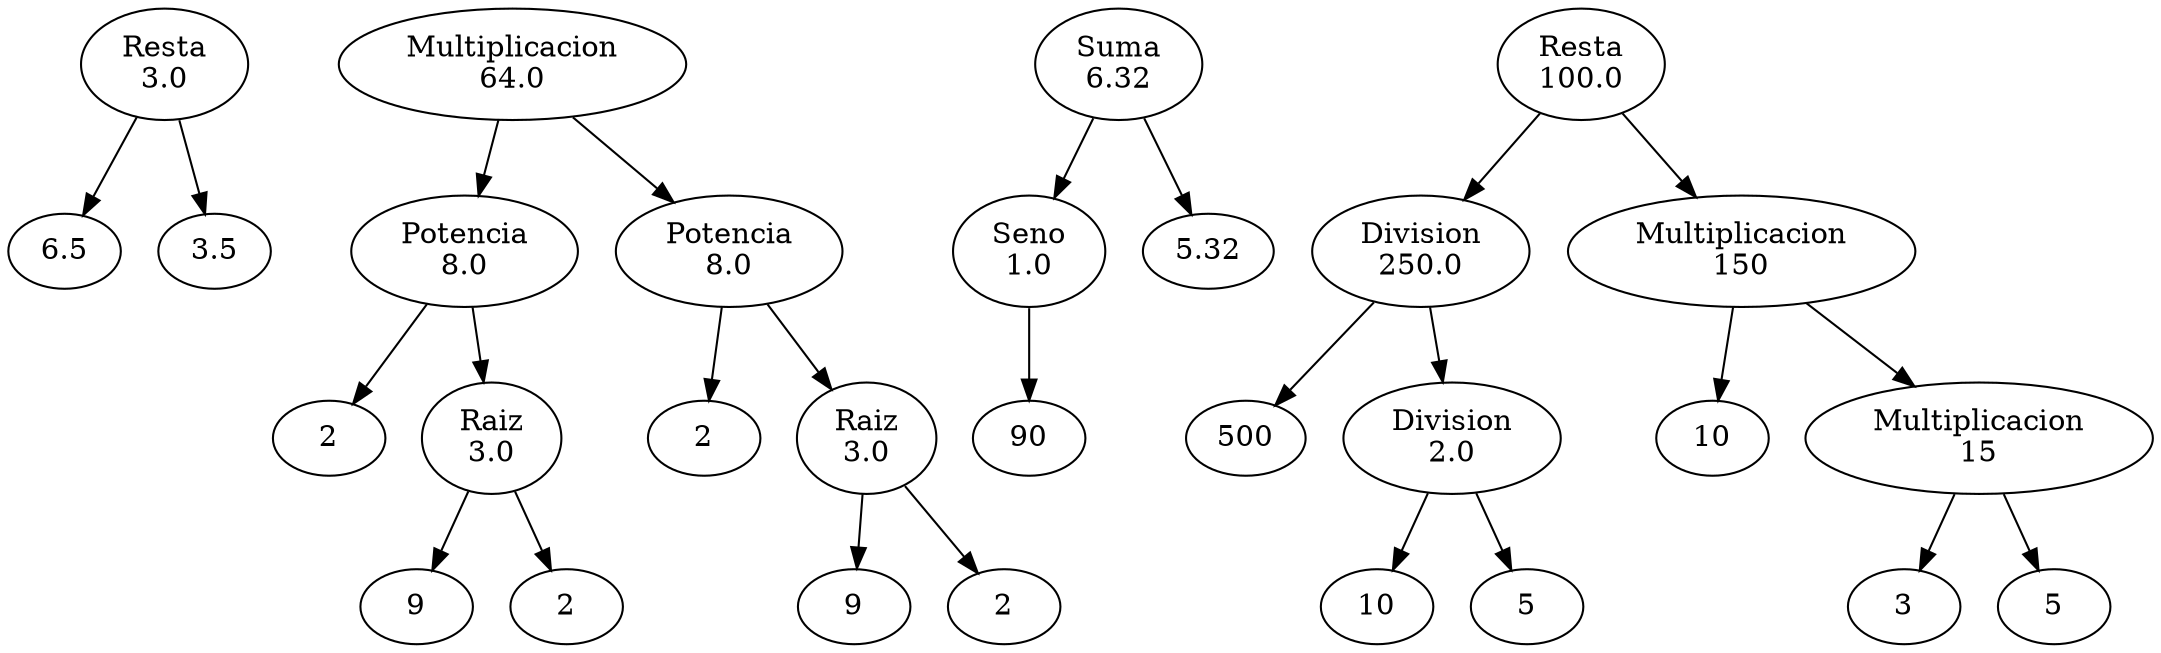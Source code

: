 digraph G {
nodo_0_0[label = "Resta
3.0"];
nodo_0_1_izquierda[label = "6.5"];
nodo_0_0 -> nodo_0_1_izquierda;
nodo_0_1_derecho[label = "3.5"];
nodo_0_0 -> nodo_0_1_derecho;
nodo_1_0[label = "Multiplicacion
64.0"];
nodo_1_1_izquierda[label = "Potencia
8.0"];
nodo_1_2_izquierda_izquierda[label = "2"];
nodo_1_1_izquierda -> nodo_1_2_izquierda_izquierda;
nodo_1_2_izquierda_derecho[label = "Raiz
3.0"];
nodo_1_3_izquierda_derecho_izquierda[label = "9"];
nodo_1_2_izquierda_derecho -> nodo_1_3_izquierda_derecho_izquierda;
nodo_1_3_izquierda_derecho_derecho[label = "2"];
nodo_1_2_izquierda_derecho -> nodo_1_3_izquierda_derecho_derecho;
nodo_1_1_izquierda -> nodo_1_2_izquierda_derecho;
nodo_1_0 -> nodo_1_1_izquierda;
nodo_1_1_derecho[label = "Potencia
8.0"];
nodo_1_2_derecho_izquierda[label = "2"];
nodo_1_1_derecho -> nodo_1_2_derecho_izquierda;
nodo_1_2_derecho_derecho[label = "Raiz
3.0"];
nodo_1_3_derecho_derecho_izquierda[label = "9"];
nodo_1_2_derecho_derecho -> nodo_1_3_derecho_derecho_izquierda;
nodo_1_3_derecho_derecho_derecho[label = "2"];
nodo_1_2_derecho_derecho -> nodo_1_3_derecho_derecho_derecho;
nodo_1_1_derecho -> nodo_1_2_derecho_derecho;
nodo_1_0 -> nodo_1_1_derecho;
nodo_2_0[label = "Suma
6.32"];
nodo_2_1_izquierda[label = "Seno
1.0"];
nodo_2_2_izquierda_angulo[label = "90"];
nodo_2_1_izquierda -> nodo_2_2_izquierda_angulo;
nodo_2_0 -> nodo_2_1_izquierda;
nodo_2_1_derecho[label = "5.32"];
nodo_2_0 -> nodo_2_1_derecho;
nodo_3_0[label = "Resta
100.0"];
nodo_3_1_izquierda[label = "Division
250.0"];
nodo_3_2_izquierda_izquierda[label = "500"];
nodo_3_1_izquierda -> nodo_3_2_izquierda_izquierda;
nodo_3_2_izquierda_derecho[label = "Division
2.0"];
nodo_3_3_izquierda_derecho_izquierda[label = "10"];
nodo_3_2_izquierda_derecho -> nodo_3_3_izquierda_derecho_izquierda;
nodo_3_3_izquierda_derecho_derecho[label = "5"];
nodo_3_2_izquierda_derecho -> nodo_3_3_izquierda_derecho_derecho;
nodo_3_1_izquierda -> nodo_3_2_izquierda_derecho;
nodo_3_0 -> nodo_3_1_izquierda;
nodo_3_1_derecho[label = "Multiplicacion
150"];
nodo_3_2_derecho_izquierda[label = "10"];
nodo_3_1_derecho -> nodo_3_2_derecho_izquierda;
nodo_3_2_derecho_derecho[label = "Multiplicacion
15"];
nodo_3_3_derecho_derecho_izquierda[label = "3"];
nodo_3_2_derecho_derecho -> nodo_3_3_derecho_derecho_izquierda;
nodo_3_3_derecho_derecho_derecho[label = "5"];
nodo_3_2_derecho_derecho -> nodo_3_3_derecho_derecho_derecho;
nodo_3_1_derecho -> nodo_3_2_derecho_derecho;
nodo_3_0 -> nodo_3_1_derecho;
}